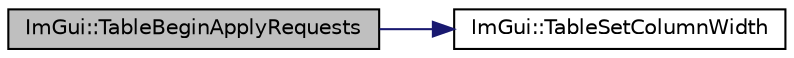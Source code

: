 digraph "ImGui::TableBeginApplyRequests"
{
 // LATEX_PDF_SIZE
  edge [fontname="Helvetica",fontsize="10",labelfontname="Helvetica",labelfontsize="10"];
  node [fontname="Helvetica",fontsize="10",shape=record];
  rankdir="LR";
  Node1 [label="ImGui::TableBeginApplyRequests",height=0.2,width=0.4,color="black", fillcolor="grey75", style="filled", fontcolor="black",tooltip=" "];
  Node1 -> Node2 [color="midnightblue",fontsize="10",style="solid"];
  Node2 [label="ImGui::TableSetColumnWidth",height=0.2,width=0.4,color="black", fillcolor="white", style="filled",URL="$namespace_im_gui.html#a8f8f11d2ca0e94811ce10a7258283d38",tooltip=" "];
}
